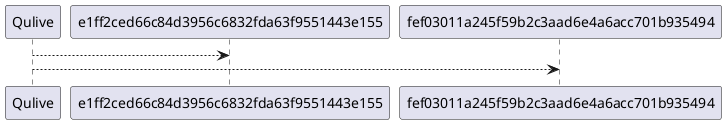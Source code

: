 @startuml
"Qulive"-->e1ff2ced66c84d3956c6832fda63f9551443e155
"Qulive"-->fef03011a245f59b2c3aad6e4a6acc701b935494
@enduml
